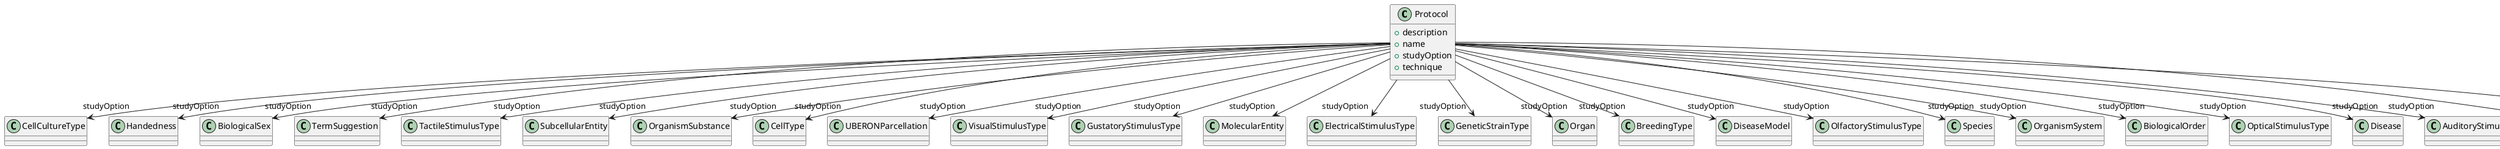 @startuml
class Protocol {
+description
+name
+studyOption
+technique

}
Protocol -d-> "studyOption" CellCultureType
Protocol -d-> "studyOption" Handedness
Protocol -d-> "studyOption" BiologicalSex
Protocol -d-> "studyOption" TermSuggestion
Protocol -d-> "studyOption" TactileStimulusType
Protocol -d-> "studyOption" SubcellularEntity
Protocol -d-> "studyOption" OrganismSubstance
Protocol -d-> "studyOption" CellType
Protocol -d-> "studyOption" UBERONParcellation
Protocol -d-> "studyOption" VisualStimulusType
Protocol -d-> "studyOption" GustatoryStimulusType
Protocol -d-> "studyOption" MolecularEntity
Protocol -d-> "studyOption" ElectricalStimulusType
Protocol -d-> "studyOption" GeneticStrainType
Protocol -d-> "studyOption" Organ
Protocol -d-> "studyOption" BreedingType
Protocol -d-> "studyOption" DiseaseModel
Protocol -d-> "studyOption" OlfactoryStimulusType
Protocol -d-> "studyOption" Species
Protocol -d-> "studyOption" OrganismSystem
Protocol -d-> "studyOption" BiologicalOrder
Protocol -d-> "studyOption" OpticalStimulusType
Protocol -d-> "studyOption" Disease
Protocol -d-> "studyOption" AuditoryStimulusType
Protocol -d-> "studyOption" AnatomicalEntity
Protocol -d-> "technique" Technique

@enduml